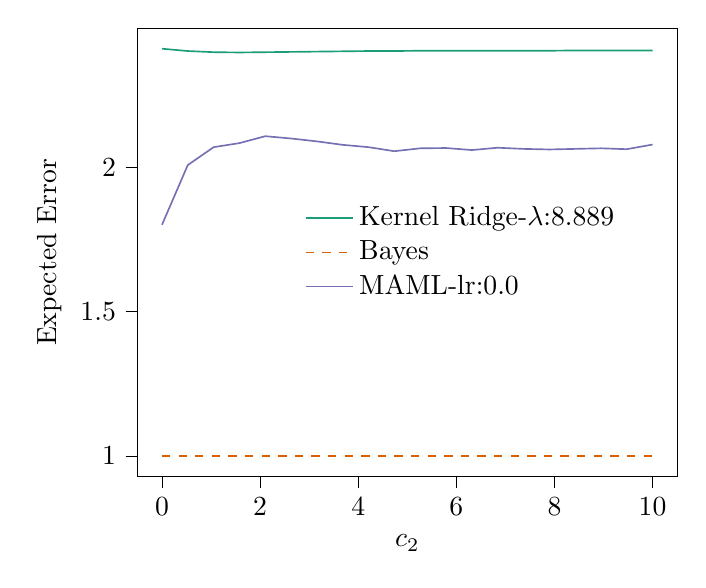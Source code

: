 % This file was created with tikzplotlib v0.10.1.
\begin{tikzpicture}

\definecolor{chocolate217952}{RGB}{217,95,2}
\definecolor{darkcyan27158119}{RGB}{27,158,119}
\definecolor{darkgray176}{RGB}{176,176,176}
\definecolor{lightslategray117112179}{RGB}{117,112,179}

\begin{axis}[
legend cell align={left},
legend style={fill opacity=0.8, draw opacity=1, text opacity=1, at={(0.91,0.5)}, anchor=east, draw=none},
tick align=outside,
tick pos=left,
x grid style={darkgray176},
xlabel={\(\displaystyle c_{2}\)},
xmin=-0.499, xmax=10.5,
xtick style={color=black},
y grid style={darkgray176},
ylabel={Expected Error},
ymin=0.929, ymax=2.482,
ytick style={color=black}
]
\addplot [semithick, darkcyan27158119]
table {%
0.001 2.411
0.527 2.403
1.054 2.399
1.58 2.398
2.106 2.399
2.632 2.4
3.159 2.401
3.685 2.402
4.211 2.403
4.737 2.403
5.264 2.404
5.79 2.404
6.316 2.404
6.842 2.404
7.369 2.404
7.895 2.404
8.421 2.405
8.947 2.405
9.474 2.405
10 2.405
};
\addlegendentry{Kernel Ridge-$\lambda$:8.889}
\addplot [semithick, chocolate217952, dashed]
table {%
0.001 1.0
0.527 1.0
1.054 1.0
1.58 1.0
2.106 1.0
2.632 1.0
3.159 1.0
3.685 1.0
4.211 1.0
4.737 1.0
5.264 1.0
5.79 1.0
6.316 1.0
6.842 1.0
7.369 1.0
7.895 1.0
8.421 1.0
8.947 1.0
9.474 1.0
10 1.0
};
\addlegendentry{Bayes}
\addplot [semithick, lightslategray117112179]
table {%
0.001 1.801
0.527 2.008
1.054 2.07
1.58 2.084
2.106 2.108
2.632 2.1
3.159 2.09
3.685 2.078
4.211 2.07
4.737 2.056
5.264 2.066
5.79 2.067
6.316 2.06
6.842 2.068
7.369 2.064
7.895 2.062
8.421 2.064
8.947 2.066
9.474 2.063
10 2.079
};
\addlegendentry{MAML-lr:0.0}
\end{axis}

\end{tikzpicture}
